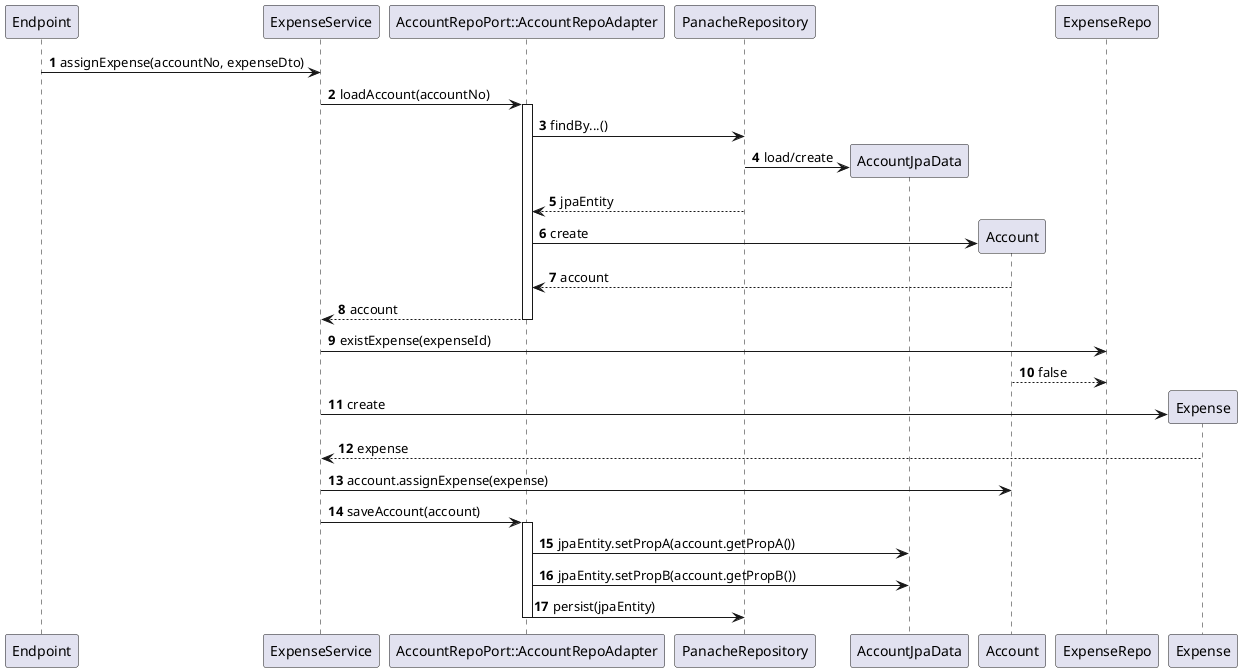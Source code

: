 @startuml
'https://plantuml.com/sequence-diagram

autonumber

Endpoint -> ExpenseService: assignExpense(accountNo, expenseDto)
participant "AccountRepoPort::AccountRepoAdapter" as AccountRepo

ExpenseService -> AccountRepo: loadAccount(accountNo)
activate AccountRepo
AccountRepo -> PanacheRepository: findBy...()
PanacheRepository -> AccountJpaData **: load/create
AccountRepo <-- PanacheRepository: jpaEntity
AccountRepo -> Account **: create
AccountRepo <-- Account: account
ExpenseService <-- AccountRepo: account
deactivate

ExpenseService -> ExpenseRepo: existExpense(expenseId)
ExpenseRepo <-- Account: false

ExpenseService -> Expense **: create
ExpenseService <-- Expense: expense
ExpenseService -> Account: account.assignExpense(expense)

ExpenseService -> AccountRepo: saveAccount(account)
activate AccountRepo
AccountRepo -> AccountJpaData: jpaEntity.setPropA(account.getPropA())
AccountRepo -> AccountJpaData: jpaEntity.setPropB(account.getPropB())
AccountRepo -> PanacheRepository: persist(jpaEntity)
deactivate AccountRepo

@enduml
